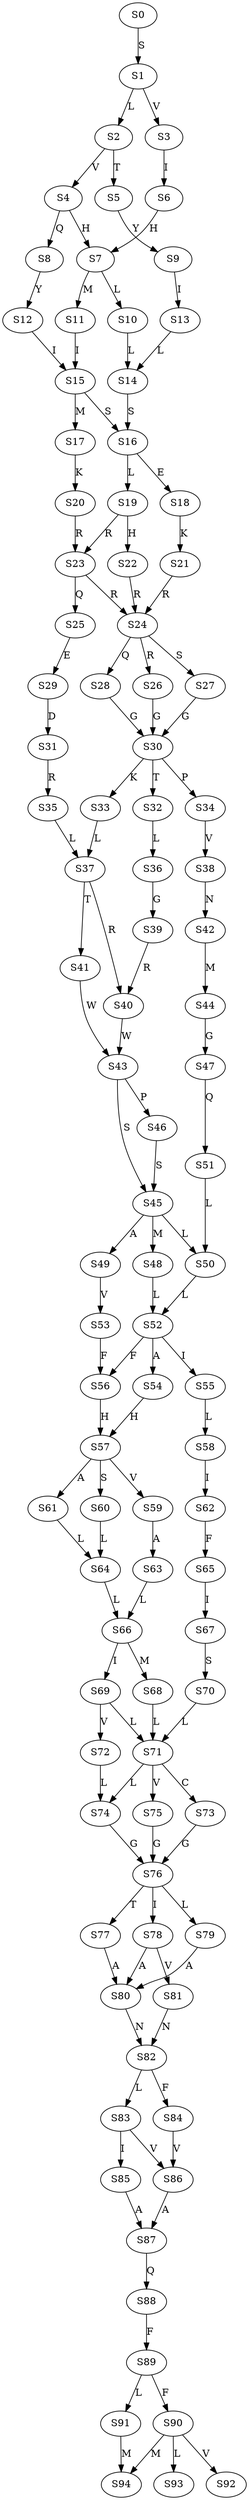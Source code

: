 strict digraph  {
	S0 -> S1 [ label = S ];
	S1 -> S2 [ label = L ];
	S1 -> S3 [ label = V ];
	S2 -> S4 [ label = V ];
	S2 -> S5 [ label = T ];
	S3 -> S6 [ label = I ];
	S4 -> S7 [ label = H ];
	S4 -> S8 [ label = Q ];
	S5 -> S9 [ label = Y ];
	S6 -> S7 [ label = H ];
	S7 -> S10 [ label = L ];
	S7 -> S11 [ label = M ];
	S8 -> S12 [ label = Y ];
	S9 -> S13 [ label = I ];
	S10 -> S14 [ label = L ];
	S11 -> S15 [ label = I ];
	S12 -> S15 [ label = I ];
	S13 -> S14 [ label = L ];
	S14 -> S16 [ label = S ];
	S15 -> S16 [ label = S ];
	S15 -> S17 [ label = M ];
	S16 -> S18 [ label = E ];
	S16 -> S19 [ label = L ];
	S17 -> S20 [ label = K ];
	S18 -> S21 [ label = K ];
	S19 -> S22 [ label = H ];
	S19 -> S23 [ label = R ];
	S20 -> S23 [ label = R ];
	S21 -> S24 [ label = R ];
	S22 -> S24 [ label = R ];
	S23 -> S24 [ label = R ];
	S23 -> S25 [ label = Q ];
	S24 -> S26 [ label = R ];
	S24 -> S27 [ label = S ];
	S24 -> S28 [ label = Q ];
	S25 -> S29 [ label = E ];
	S26 -> S30 [ label = G ];
	S27 -> S30 [ label = G ];
	S28 -> S30 [ label = G ];
	S29 -> S31 [ label = D ];
	S30 -> S32 [ label = T ];
	S30 -> S33 [ label = K ];
	S30 -> S34 [ label = P ];
	S31 -> S35 [ label = R ];
	S32 -> S36 [ label = L ];
	S33 -> S37 [ label = L ];
	S34 -> S38 [ label = V ];
	S35 -> S37 [ label = L ];
	S36 -> S39 [ label = G ];
	S37 -> S40 [ label = R ];
	S37 -> S41 [ label = T ];
	S38 -> S42 [ label = N ];
	S39 -> S40 [ label = R ];
	S40 -> S43 [ label = W ];
	S41 -> S43 [ label = W ];
	S42 -> S44 [ label = M ];
	S43 -> S45 [ label = S ];
	S43 -> S46 [ label = P ];
	S44 -> S47 [ label = G ];
	S45 -> S48 [ label = M ];
	S45 -> S49 [ label = A ];
	S45 -> S50 [ label = L ];
	S46 -> S45 [ label = S ];
	S47 -> S51 [ label = Q ];
	S48 -> S52 [ label = L ];
	S49 -> S53 [ label = V ];
	S50 -> S52 [ label = L ];
	S51 -> S50 [ label = L ];
	S52 -> S54 [ label = A ];
	S52 -> S55 [ label = I ];
	S52 -> S56 [ label = F ];
	S53 -> S56 [ label = F ];
	S54 -> S57 [ label = H ];
	S55 -> S58 [ label = L ];
	S56 -> S57 [ label = H ];
	S57 -> S59 [ label = V ];
	S57 -> S60 [ label = S ];
	S57 -> S61 [ label = A ];
	S58 -> S62 [ label = I ];
	S59 -> S63 [ label = A ];
	S60 -> S64 [ label = L ];
	S61 -> S64 [ label = L ];
	S62 -> S65 [ label = F ];
	S63 -> S66 [ label = L ];
	S64 -> S66 [ label = L ];
	S65 -> S67 [ label = I ];
	S66 -> S68 [ label = M ];
	S66 -> S69 [ label = I ];
	S67 -> S70 [ label = S ];
	S68 -> S71 [ label = L ];
	S69 -> S71 [ label = L ];
	S69 -> S72 [ label = V ];
	S70 -> S71 [ label = L ];
	S71 -> S73 [ label = C ];
	S71 -> S74 [ label = L ];
	S71 -> S75 [ label = V ];
	S72 -> S74 [ label = L ];
	S73 -> S76 [ label = G ];
	S74 -> S76 [ label = G ];
	S75 -> S76 [ label = G ];
	S76 -> S77 [ label = T ];
	S76 -> S78 [ label = I ];
	S76 -> S79 [ label = L ];
	S77 -> S80 [ label = A ];
	S78 -> S80 [ label = A ];
	S78 -> S81 [ label = V ];
	S79 -> S80 [ label = A ];
	S80 -> S82 [ label = N ];
	S81 -> S82 [ label = N ];
	S82 -> S83 [ label = L ];
	S82 -> S84 [ label = F ];
	S83 -> S85 [ label = I ];
	S83 -> S86 [ label = V ];
	S84 -> S86 [ label = V ];
	S85 -> S87 [ label = A ];
	S86 -> S87 [ label = A ];
	S87 -> S88 [ label = Q ];
	S88 -> S89 [ label = F ];
	S89 -> S90 [ label = F ];
	S89 -> S91 [ label = L ];
	S90 -> S92 [ label = V ];
	S90 -> S93 [ label = L ];
	S90 -> S94 [ label = M ];
	S91 -> S94 [ label = M ];
}
